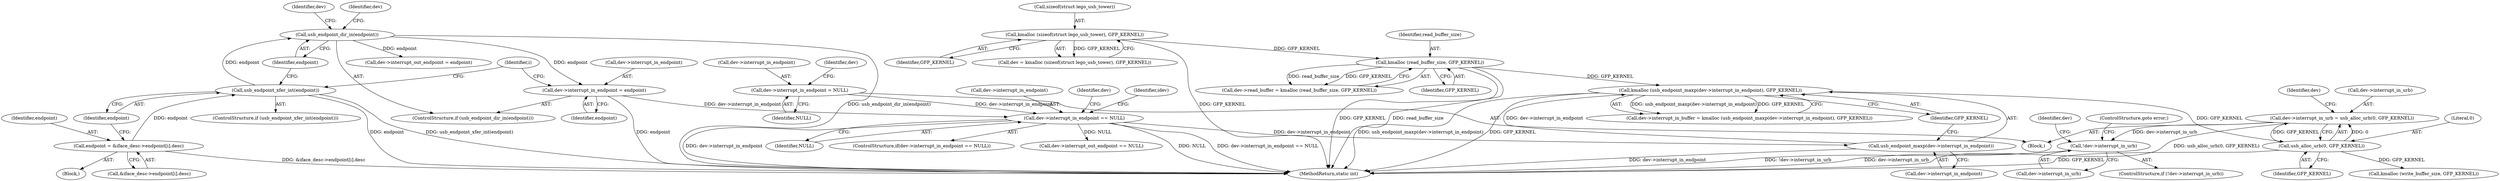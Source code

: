 digraph "0_linux_2fae9e5a7babada041e2e161699ade2447a01989@pointer" {
"1000345" [label="(Call,dev->interrupt_in_urb = usb_alloc_urb(0, GFP_KERNEL))"];
"1000349" [label="(Call,usb_alloc_urb(0, GFP_KERNEL))"];
"1000333" [label="(Call,kmalloc (usb_endpoint_maxp(dev->interrupt_in_endpoint), GFP_KERNEL))"];
"1000334" [label="(Call,usb_endpoint_maxp(dev->interrupt_in_endpoint))"];
"1000295" [label="(Call,dev->interrupt_in_endpoint == NULL)"];
"1000283" [label="(Call,dev->interrupt_in_endpoint = endpoint)"];
"1000281" [label="(Call,usb_endpoint_dir_in(endpoint))"];
"1000277" [label="(Call,usb_endpoint_xfer_int(endpoint))"];
"1000266" [label="(Call,endpoint = &iface_desc->endpoint[i].desc)"];
"1000207" [label="(Call,dev->interrupt_in_endpoint = NULL)"];
"1000320" [label="(Call,kmalloc (read_buffer_size, GFP_KERNEL))"];
"1000138" [label="(Call,kmalloc (sizeof(struct lego_usb_tower), GFP_KERNEL))"];
"1000353" [label="(Call,!dev->interrupt_in_urb)"];
"1000334" [label="(Call,usb_endpoint_maxp(dev->interrupt_in_endpoint))"];
"1000281" [label="(Call,usb_endpoint_dir_in(endpoint))"];
"1000320" [label="(Call,kmalloc (read_buffer_size, GFP_KERNEL))"];
"1000296" [label="(Call,dev->interrupt_in_endpoint)"];
"1000321" [label="(Identifier,read_buffer_size)"];
"1000141" [label="(Identifier,GFP_KERNEL)"];
"1000294" [label="(ControlStructure,if(dev->interrupt_in_endpoint == NULL))"];
"1000354" [label="(Call,dev->interrupt_in_urb)"];
"1000283" [label="(Call,dev->interrupt_in_endpoint = endpoint)"];
"1000282" [label="(Identifier,endpoint)"];
"1000268" [label="(Call,&iface_desc->endpoint[i].desc)"];
"1000138" [label="(Call,kmalloc (sizeof(struct lego_usb_tower), GFP_KERNEL))"];
"1000353" [label="(Call,!dev->interrupt_in_urb)"];
"1000316" [label="(Call,dev->read_buffer = kmalloc (read_buffer_size, GFP_KERNEL))"];
"1000265" [label="(Block,)"];
"1000136" [label="(Call,dev = kmalloc (sizeof(struct lego_usb_tower), GFP_KERNEL))"];
"1000267" [label="(Identifier,endpoint)"];
"1000346" [label="(Call,dev->interrupt_in_urb)"];
"1000284" [label="(Call,dev->interrupt_in_endpoint)"];
"1000266" [label="(Call,endpoint = &iface_desc->endpoint[i].desc)"];
"1000308" [label="(Identifier,dev)"];
"1000351" [label="(Identifier,GFP_KERNEL)"];
"1000349" [label="(Call,usb_alloc_urb(0, GFP_KERNEL))"];
"1000355" [label="(Identifier,dev)"];
"1000357" [label="(ControlStructure,goto error;)"];
"1000280" [label="(ControlStructure,if (usb_endpoint_dir_in(endpoint)))"];
"1000287" [label="(Identifier,endpoint)"];
"1000211" [label="(Identifier,NULL)"];
"1000276" [label="(ControlStructure,if (usb_endpoint_xfer_int(endpoint)))"];
"1000207" [label="(Call,dev->interrupt_in_endpoint = NULL)"];
"1000345" [label="(Call,dev->interrupt_in_urb = usb_alloc_urb(0, GFP_KERNEL))"];
"1000333" [label="(Call,kmalloc (usb_endpoint_maxp(dev->interrupt_in_endpoint), GFP_KERNEL))"];
"1000329" [label="(Call,dev->interrupt_in_buffer = kmalloc (usb_endpoint_maxp(dev->interrupt_in_endpoint), GFP_KERNEL))"];
"1000306" [label="(Call,dev->interrupt_out_endpoint == NULL)"];
"1000139" [label="(Call,sizeof(struct lego_usb_tower))"];
"1000214" [label="(Identifier,dev)"];
"1000360" [label="(Identifier,dev)"];
"1000285" [label="(Identifier,dev)"];
"1000295" [label="(Call,dev->interrupt_in_endpoint == NULL)"];
"1000289" [label="(Call,dev->interrupt_out_endpoint = endpoint)"];
"1000322" [label="(Identifier,GFP_KERNEL)"];
"1000505" [label="(MethodReturn,static int)"];
"1000264" [label="(Identifier,i)"];
"1000278" [label="(Identifier,endpoint)"];
"1000277" [label="(Call,usb_endpoint_xfer_int(endpoint))"];
"1000352" [label="(ControlStructure,if (!dev->interrupt_in_urb))"];
"1000338" [label="(Identifier,GFP_KERNEL)"];
"1000335" [label="(Call,dev->interrupt_in_endpoint)"];
"1000302" [label="(Identifier,idev)"];
"1000299" [label="(Identifier,NULL)"];
"1000208" [label="(Call,dev->interrupt_in_endpoint)"];
"1000291" [label="(Identifier,dev)"];
"1000109" [label="(Block,)"];
"1000362" [label="(Call,kmalloc (write_buffer_size, GFP_KERNEL))"];
"1000350" [label="(Literal,0)"];
"1000345" -> "1000109"  [label="AST: "];
"1000345" -> "1000349"  [label="CFG: "];
"1000346" -> "1000345"  [label="AST: "];
"1000349" -> "1000345"  [label="AST: "];
"1000355" -> "1000345"  [label="CFG: "];
"1000345" -> "1000505"  [label="DDG: usb_alloc_urb(0, GFP_KERNEL)"];
"1000349" -> "1000345"  [label="DDG: 0"];
"1000349" -> "1000345"  [label="DDG: GFP_KERNEL"];
"1000345" -> "1000353"  [label="DDG: dev->interrupt_in_urb"];
"1000349" -> "1000351"  [label="CFG: "];
"1000350" -> "1000349"  [label="AST: "];
"1000351" -> "1000349"  [label="AST: "];
"1000349" -> "1000505"  [label="DDG: GFP_KERNEL"];
"1000333" -> "1000349"  [label="DDG: GFP_KERNEL"];
"1000349" -> "1000362"  [label="DDG: GFP_KERNEL"];
"1000333" -> "1000329"  [label="AST: "];
"1000333" -> "1000338"  [label="CFG: "];
"1000334" -> "1000333"  [label="AST: "];
"1000338" -> "1000333"  [label="AST: "];
"1000329" -> "1000333"  [label="CFG: "];
"1000333" -> "1000505"  [label="DDG: usb_endpoint_maxp(dev->interrupt_in_endpoint)"];
"1000333" -> "1000505"  [label="DDG: GFP_KERNEL"];
"1000333" -> "1000329"  [label="DDG: usb_endpoint_maxp(dev->interrupt_in_endpoint)"];
"1000333" -> "1000329"  [label="DDG: GFP_KERNEL"];
"1000334" -> "1000333"  [label="DDG: dev->interrupt_in_endpoint"];
"1000320" -> "1000333"  [label="DDG: GFP_KERNEL"];
"1000334" -> "1000335"  [label="CFG: "];
"1000335" -> "1000334"  [label="AST: "];
"1000338" -> "1000334"  [label="CFG: "];
"1000334" -> "1000505"  [label="DDG: dev->interrupt_in_endpoint"];
"1000295" -> "1000334"  [label="DDG: dev->interrupt_in_endpoint"];
"1000295" -> "1000294"  [label="AST: "];
"1000295" -> "1000299"  [label="CFG: "];
"1000296" -> "1000295"  [label="AST: "];
"1000299" -> "1000295"  [label="AST: "];
"1000302" -> "1000295"  [label="CFG: "];
"1000308" -> "1000295"  [label="CFG: "];
"1000295" -> "1000505"  [label="DDG: dev->interrupt_in_endpoint"];
"1000295" -> "1000505"  [label="DDG: NULL"];
"1000295" -> "1000505"  [label="DDG: dev->interrupt_in_endpoint == NULL"];
"1000283" -> "1000295"  [label="DDG: dev->interrupt_in_endpoint"];
"1000207" -> "1000295"  [label="DDG: dev->interrupt_in_endpoint"];
"1000295" -> "1000306"  [label="DDG: NULL"];
"1000283" -> "1000280"  [label="AST: "];
"1000283" -> "1000287"  [label="CFG: "];
"1000284" -> "1000283"  [label="AST: "];
"1000287" -> "1000283"  [label="AST: "];
"1000264" -> "1000283"  [label="CFG: "];
"1000283" -> "1000505"  [label="DDG: endpoint"];
"1000281" -> "1000283"  [label="DDG: endpoint"];
"1000281" -> "1000280"  [label="AST: "];
"1000281" -> "1000282"  [label="CFG: "];
"1000282" -> "1000281"  [label="AST: "];
"1000285" -> "1000281"  [label="CFG: "];
"1000291" -> "1000281"  [label="CFG: "];
"1000281" -> "1000505"  [label="DDG: usb_endpoint_dir_in(endpoint)"];
"1000277" -> "1000281"  [label="DDG: endpoint"];
"1000281" -> "1000289"  [label="DDG: endpoint"];
"1000277" -> "1000276"  [label="AST: "];
"1000277" -> "1000278"  [label="CFG: "];
"1000278" -> "1000277"  [label="AST: "];
"1000282" -> "1000277"  [label="CFG: "];
"1000264" -> "1000277"  [label="CFG: "];
"1000277" -> "1000505"  [label="DDG: endpoint"];
"1000277" -> "1000505"  [label="DDG: usb_endpoint_xfer_int(endpoint)"];
"1000266" -> "1000277"  [label="DDG: endpoint"];
"1000266" -> "1000265"  [label="AST: "];
"1000266" -> "1000268"  [label="CFG: "];
"1000267" -> "1000266"  [label="AST: "];
"1000268" -> "1000266"  [label="AST: "];
"1000278" -> "1000266"  [label="CFG: "];
"1000266" -> "1000505"  [label="DDG: &iface_desc->endpoint[i].desc"];
"1000207" -> "1000109"  [label="AST: "];
"1000207" -> "1000211"  [label="CFG: "];
"1000208" -> "1000207"  [label="AST: "];
"1000211" -> "1000207"  [label="AST: "];
"1000214" -> "1000207"  [label="CFG: "];
"1000320" -> "1000316"  [label="AST: "];
"1000320" -> "1000322"  [label="CFG: "];
"1000321" -> "1000320"  [label="AST: "];
"1000322" -> "1000320"  [label="AST: "];
"1000316" -> "1000320"  [label="CFG: "];
"1000320" -> "1000505"  [label="DDG: GFP_KERNEL"];
"1000320" -> "1000505"  [label="DDG: read_buffer_size"];
"1000320" -> "1000316"  [label="DDG: read_buffer_size"];
"1000320" -> "1000316"  [label="DDG: GFP_KERNEL"];
"1000138" -> "1000320"  [label="DDG: GFP_KERNEL"];
"1000138" -> "1000136"  [label="AST: "];
"1000138" -> "1000141"  [label="CFG: "];
"1000139" -> "1000138"  [label="AST: "];
"1000141" -> "1000138"  [label="AST: "];
"1000136" -> "1000138"  [label="CFG: "];
"1000138" -> "1000505"  [label="DDG: GFP_KERNEL"];
"1000138" -> "1000136"  [label="DDG: GFP_KERNEL"];
"1000353" -> "1000352"  [label="AST: "];
"1000353" -> "1000354"  [label="CFG: "];
"1000354" -> "1000353"  [label="AST: "];
"1000357" -> "1000353"  [label="CFG: "];
"1000360" -> "1000353"  [label="CFG: "];
"1000353" -> "1000505"  [label="DDG: !dev->interrupt_in_urb"];
"1000353" -> "1000505"  [label="DDG: dev->interrupt_in_urb"];
}
